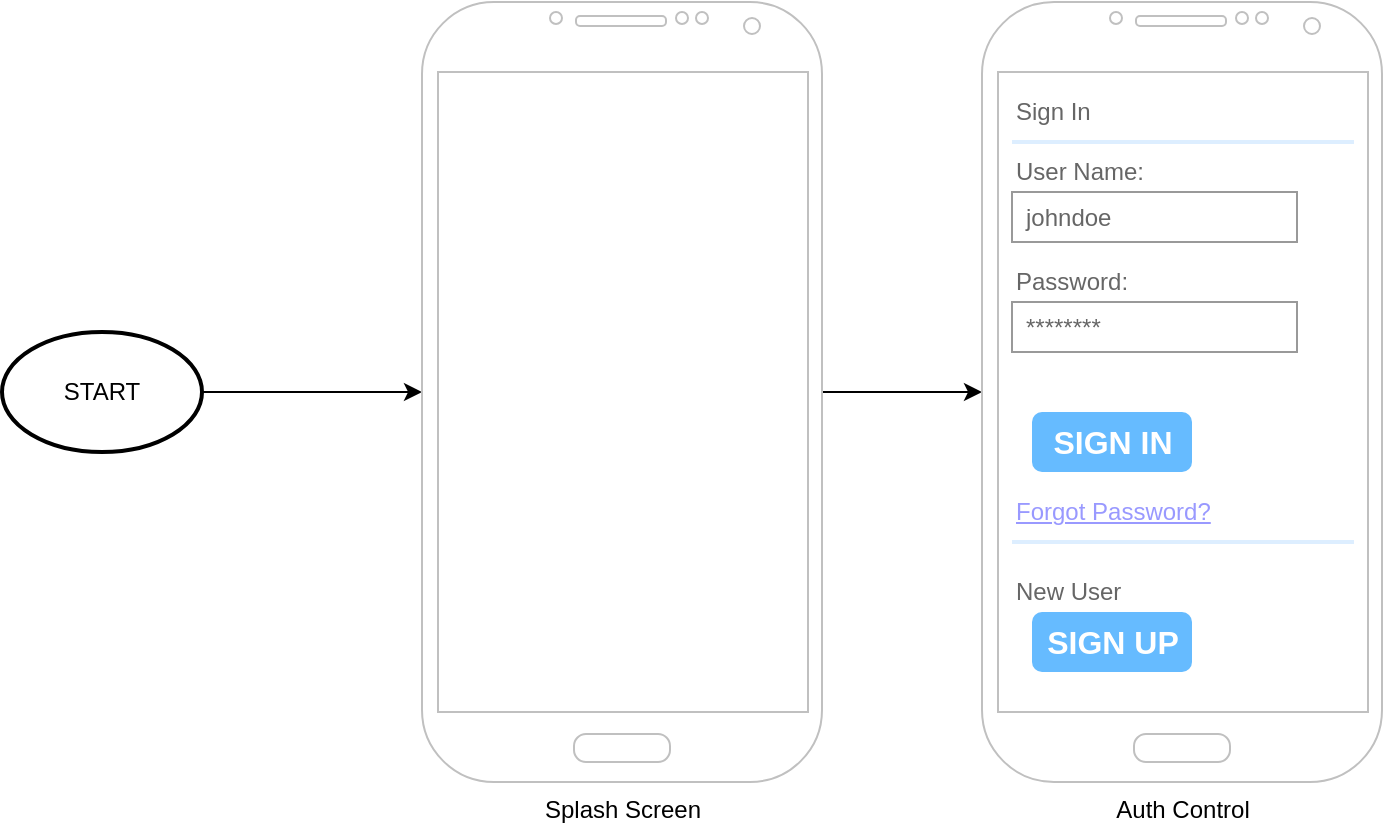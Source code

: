 <mxfile version="12.9.14" type="github">
  <diagram id="n0Ff1SVZaDRG90TbawuL" name="Page-1">
    <mxGraphModel dx="2031" dy="1099" grid="1" gridSize="10" guides="1" tooltips="1" connect="1" arrows="1" fold="1" page="1" pageScale="1" pageWidth="850" pageHeight="1100" math="0" shadow="0">
      <root>
        <mxCell id="0" />
        <mxCell id="1" parent="0" />
        <mxCell id="xtT6SuhmWLfj6SLLJ4-b-3" style="edgeStyle=orthogonalEdgeStyle;rounded=0;orthogonalLoop=1;jettySize=auto;html=1;" edge="1" parent="1" source="xtT6SuhmWLfj6SLLJ4-b-1" target="xtT6SuhmWLfj6SLLJ4-b-2">
          <mxGeometry relative="1" as="geometry" />
        </mxCell>
        <mxCell id="xtT6SuhmWLfj6SLLJ4-b-1" value="START" style="strokeWidth=2;html=1;shape=mxgraph.flowchart.start_1;whiteSpace=wrap;" vertex="1" parent="1">
          <mxGeometry x="40" y="280" width="100" height="60" as="geometry" />
        </mxCell>
        <mxCell id="xtT6SuhmWLfj6SLLJ4-b-11" value="" style="edgeStyle=orthogonalEdgeStyle;rounded=0;orthogonalLoop=1;jettySize=auto;html=1;" edge="1" parent="1" source="xtT6SuhmWLfj6SLLJ4-b-2" target="xtT6SuhmWLfj6SLLJ4-b-10">
          <mxGeometry relative="1" as="geometry" />
        </mxCell>
        <mxCell id="xtT6SuhmWLfj6SLLJ4-b-2" value="Splash Screen" style="verticalLabelPosition=bottom;verticalAlign=top;html=1;shadow=0;dashed=0;strokeWidth=1;shape=mxgraph.android.phone2;strokeColor=#c0c0c0;" vertex="1" parent="1">
          <mxGeometry x="250" y="115" width="200" height="390" as="geometry" />
        </mxCell>
        <mxCell id="xtT6SuhmWLfj6SLLJ4-b-26" value="" style="group" vertex="1" connectable="0" parent="1">
          <mxGeometry x="530" y="115" width="200" height="390" as="geometry" />
        </mxCell>
        <mxCell id="xtT6SuhmWLfj6SLLJ4-b-14" value="" style="strokeWidth=1;shadow=0;dashed=0;align=center;html=1;shape=mxgraph.mockup.forms.rrect;rSize=0;strokeColor=#999999;fillColor=#ffffff;" vertex="1" parent="xtT6SuhmWLfj6SLLJ4-b-26">
          <mxGeometry x="5" y="35" width="190" height="320" as="geometry" />
        </mxCell>
        <mxCell id="xtT6SuhmWLfj6SLLJ4-b-15" value="Sign In" style="strokeWidth=1;shadow=0;dashed=0;align=center;html=1;shape=mxgraph.mockup.forms.anchor;fontSize=12;fontColor=#666666;align=left;resizeWidth=1;spacingLeft=0;" vertex="1" parent="xtT6SuhmWLfj6SLLJ4-b-14">
          <mxGeometry width="95" height="20" relative="1" as="geometry">
            <mxPoint x="10" y="10" as="offset" />
          </mxGeometry>
        </mxCell>
        <mxCell id="xtT6SuhmWLfj6SLLJ4-b-16" value="" style="shape=line;strokeColor=#ddeeff;strokeWidth=2;html=1;resizeWidth=1;" vertex="1" parent="xtT6SuhmWLfj6SLLJ4-b-14">
          <mxGeometry width="171" height="10" relative="1" as="geometry">
            <mxPoint x="10" y="30" as="offset" />
          </mxGeometry>
        </mxCell>
        <mxCell id="xtT6SuhmWLfj6SLLJ4-b-17" value="User Name:" style="strokeWidth=1;shadow=0;dashed=0;align=center;html=1;shape=mxgraph.mockup.forms.anchor;fontSize=12;fontColor=#666666;align=left;resizeWidth=1;spacingLeft=0;" vertex="1" parent="xtT6SuhmWLfj6SLLJ4-b-14">
          <mxGeometry width="95" height="20" relative="1" as="geometry">
            <mxPoint x="10" y="40" as="offset" />
          </mxGeometry>
        </mxCell>
        <mxCell id="xtT6SuhmWLfj6SLLJ4-b-18" value="johndoe" style="strokeWidth=1;shadow=0;dashed=0;align=center;html=1;shape=mxgraph.mockup.forms.rrect;rSize=0;strokeColor=#999999;fontColor=#666666;align=left;spacingLeft=5;resizeWidth=1;" vertex="1" parent="xtT6SuhmWLfj6SLLJ4-b-14">
          <mxGeometry width="142.5" height="25" relative="1" as="geometry">
            <mxPoint x="10" y="60" as="offset" />
          </mxGeometry>
        </mxCell>
        <mxCell id="xtT6SuhmWLfj6SLLJ4-b-19" value="Password:" style="strokeWidth=1;shadow=0;dashed=0;align=center;html=1;shape=mxgraph.mockup.forms.anchor;fontSize=12;fontColor=#666666;align=left;resizeWidth=1;spacingLeft=0;" vertex="1" parent="xtT6SuhmWLfj6SLLJ4-b-14">
          <mxGeometry width="95" height="20" relative="1" as="geometry">
            <mxPoint x="10" y="95" as="offset" />
          </mxGeometry>
        </mxCell>
        <mxCell id="xtT6SuhmWLfj6SLLJ4-b-20" value="********" style="strokeWidth=1;shadow=0;dashed=0;align=center;html=1;shape=mxgraph.mockup.forms.rrect;rSize=0;strokeColor=#999999;fontColor=#666666;align=left;spacingLeft=5;resizeWidth=1;" vertex="1" parent="xtT6SuhmWLfj6SLLJ4-b-14">
          <mxGeometry width="142.5" height="25" relative="1" as="geometry">
            <mxPoint x="10" y="115" as="offset" />
          </mxGeometry>
        </mxCell>
        <mxCell id="xtT6SuhmWLfj6SLLJ4-b-21" value="SIGN IN" style="strokeWidth=1;shadow=0;dashed=0;align=center;html=1;shape=mxgraph.mockup.forms.rrect;rSize=5;strokeColor=none;fontColor=#ffffff;fillColor=#66bbff;fontSize=16;fontStyle=1;" vertex="1" parent="xtT6SuhmWLfj6SLLJ4-b-14">
          <mxGeometry y="1" width="80" height="30" relative="1" as="geometry">
            <mxPoint x="20" y="-150" as="offset" />
          </mxGeometry>
        </mxCell>
        <mxCell id="xtT6SuhmWLfj6SLLJ4-b-22" value="Forgot Password?" style="strokeWidth=1;shadow=0;dashed=0;align=center;html=1;shape=mxgraph.mockup.forms.anchor;fontSize=12;fontColor=#9999ff;align=left;spacingLeft=0;fontStyle=4;resizeWidth=1;" vertex="1" parent="xtT6SuhmWLfj6SLLJ4-b-14">
          <mxGeometry y="1" width="142.5" height="20" relative="1" as="geometry">
            <mxPoint x="10" y="-110" as="offset" />
          </mxGeometry>
        </mxCell>
        <mxCell id="xtT6SuhmWLfj6SLLJ4-b-23" value="" style="shape=line;strokeColor=#ddeeff;strokeWidth=2;html=1;resizeWidth=1;" vertex="1" parent="xtT6SuhmWLfj6SLLJ4-b-14">
          <mxGeometry y="1" width="171" height="10" relative="1" as="geometry">
            <mxPoint x="10" y="-90" as="offset" />
          </mxGeometry>
        </mxCell>
        <mxCell id="xtT6SuhmWLfj6SLLJ4-b-24" value="New User" style="strokeWidth=1;shadow=0;dashed=0;align=center;html=1;shape=mxgraph.mockup.forms.anchor;fontSize=12;fontColor=#666666;align=left;spacingLeft=0;resizeWidth=1;" vertex="1" parent="xtT6SuhmWLfj6SLLJ4-b-14">
          <mxGeometry y="1" width="142.5" height="20" relative="1" as="geometry">
            <mxPoint x="10" y="-70" as="offset" />
          </mxGeometry>
        </mxCell>
        <mxCell id="xtT6SuhmWLfj6SLLJ4-b-25" value="SIGN UP" style="strokeWidth=1;shadow=0;dashed=0;align=center;html=1;shape=mxgraph.mockup.forms.rrect;rSize=5;strokeColor=none;fontColor=#ffffff;fillColor=#66bbff;fontSize=16;fontStyle=1;" vertex="1" parent="xtT6SuhmWLfj6SLLJ4-b-14">
          <mxGeometry y="1" width="80" height="30" relative="1" as="geometry">
            <mxPoint x="20" y="-50" as="offset" />
          </mxGeometry>
        </mxCell>
        <mxCell id="xtT6SuhmWLfj6SLLJ4-b-10" value="&lt;div&gt;Auth Control&lt;/div&gt;" style="verticalLabelPosition=bottom;verticalAlign=top;html=1;shadow=0;dashed=0;strokeWidth=1;shape=mxgraph.android.phone2;strokeColor=#c0c0c0;" vertex="1" parent="xtT6SuhmWLfj6SLLJ4-b-26">
          <mxGeometry width="200" height="390" as="geometry" />
        </mxCell>
      </root>
    </mxGraphModel>
  </diagram>
</mxfile>
